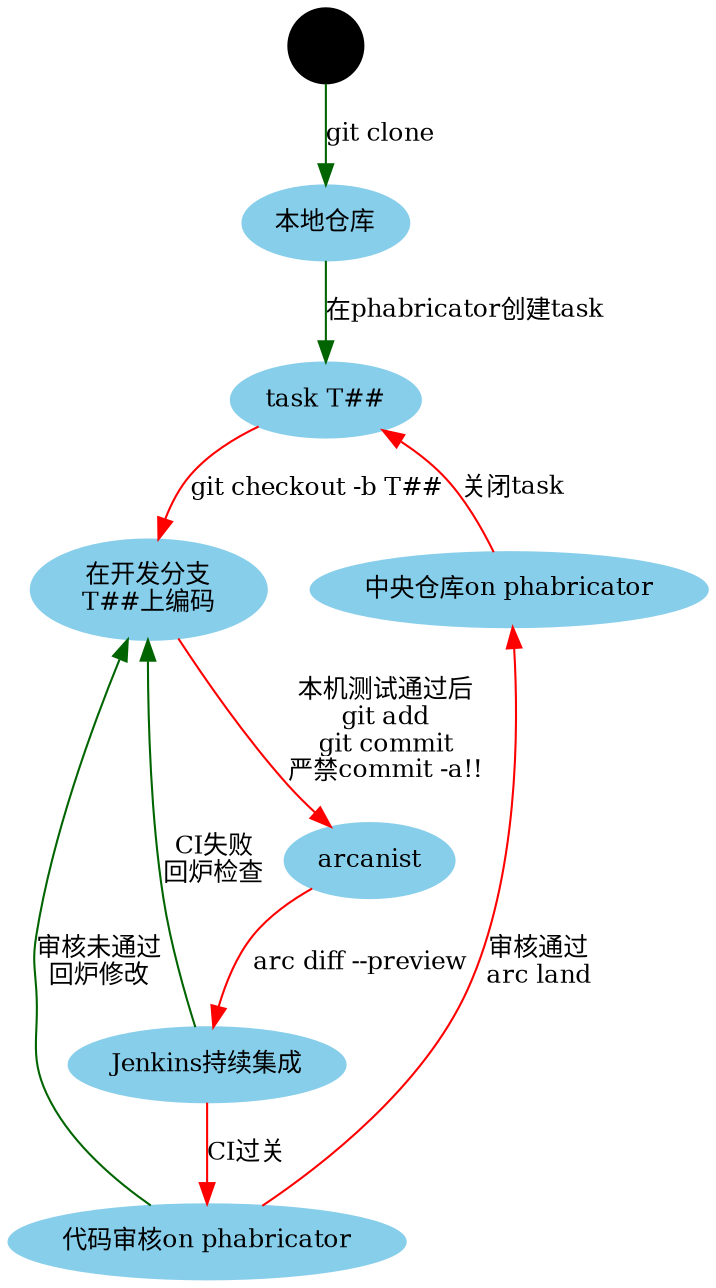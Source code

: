 digraph G {
    //rankdir=LR;
    node[fontsize=12,style="filled",color="skyblue"];
    edge[fontsize=12,color="darkgreen"];
    begin[shape="circle", color="black", style="filled", label="",fixedsize="true"];
    local_repo[label="本地仓库"];
    task[label="task T##"];
    devel_branch[label="在开发分支\nT##上编码"];
    remote_repo[label="中央仓库on phabricator"];
    arcanist[label="arcanist"];
    phabricator[label="代码审核on phabricator"];
    jenkins[label="Jenkins持续集成"];

    begin->local_repo[label="git clone"];
    local_repo->task[label="在phabricator创建task"];
    task->devel_branch[label="git checkout -b T##",color="red"];
    devel_branch->arcanist[label="本机测试通过后\ngit add\ngit commit\n严禁commit -a!!",color="red"];
    arcanist->jenkins[label="arc diff --preview",color="red"];
    jenkins->phabricator[label="CI过关",color="red"];
    jenkins->devel_branch[label="CI失败\n回炉检查"];
    phabricator->devel_branch[label="审核未通过\n回炉修改"];
    phabricator->remote_repo[label="审核通过\narc land",color="red"];
    remote_repo->task[label="关闭task",color="red"];

    //task->devel_branch[label="task id:T#",style="dashed",color="green"];
    {rank=same;devel_branch,remote_repo}

}
